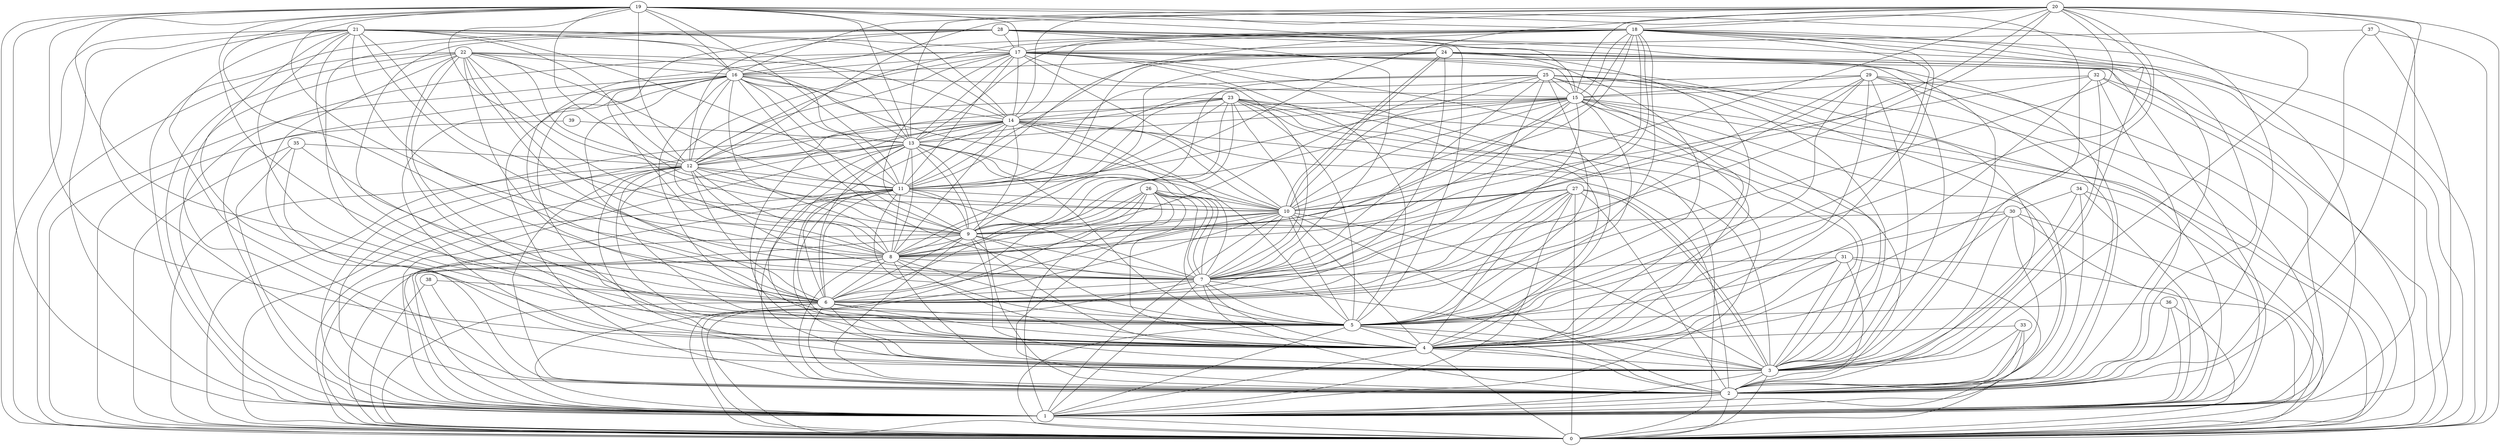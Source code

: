 graph G {
0;
1;
2;
3;
4;
5;
6;
7;
8;
9;
10;
11;
12;
13;
14;
15;
16;
17;
18;
19;
20;
21;
22;
23;
24;
25;
26;
27;
28;
29;
30;
31;
32;
33;
34;
35;
36;
37;
38;
39;
39--13 ;
39--0 ;
38--6 ;
38--0 ;
38--1 ;
37--17 ;
37--2 ;
37--1 ;
37--0 ;
36--5 ;
36--0 ;
36--2 ;
36--1 ;
35--6 ;
35--12 ;
35--1 ;
35--2 ;
35--0 ;
34--2 ;
34--0 ;
34--30 ;
34--1 ;
34--3 ;
33--4 ;
33--0 ;
33--2 ;
33--1 ;
33--3 ;
32--15 ;
32--10 ;
32--1 ;
32--4 ;
32--2 ;
32--0 ;
32--3 ;
31--7 ;
31--5 ;
31--2 ;
31--1 ;
31--0 ;
31--3 ;
31--4 ;
30--4 ;
30--9 ;
30--2 ;
30--1 ;
30--5 ;
30--0 ;
30--3 ;
29--11 ;
29--5 ;
29--3 ;
29--15 ;
29--1 ;
29--7 ;
29--2 ;
29--0 ;
29--6 ;
29--4 ;
28--7 ;
28--8 ;
28--17 ;
28--4 ;
28--12 ;
28--3 ;
28--2 ;
28--6 ;
28--0 ;
28--1 ;
28--5 ;
27--1 ;
27--3 ;
27--10 ;
27--10 ;
27--3 ;
27--2 ;
27--6 ;
27--0 ;
27--5 ;
27--4 ;
27--7 ;
26--0 ;
26--10 ;
26--7 ;
26--7 ;
26--8 ;
26--6 ;
26--1 ;
26--5 ;
26--4 ;
26--2 ;
26--9 ;
25--8 ;
25--11 ;
25--10 ;
25--1 ;
25--7 ;
25--9 ;
25--15 ;
25--5 ;
25--2 ;
25--6 ;
25--4 ;
25--3 ;
25--0 ;
24--16 ;
24--3 ;
24--4 ;
24--5 ;
24--10 ;
24--10 ;
24--9 ;
24--6 ;
24--0 ;
24--2 ;
24--11 ;
24--8 ;
24--1 ;
23--4 ;
23--9 ;
23--7 ;
23--8 ;
23--14 ;
23--11 ;
23--3 ;
23--12 ;
23--0 ;
23--13 ;
23--2 ;
23--6 ;
23--5 ;
23--1 ;
22--1 ;
22--3 ;
22--14 ;
22--2 ;
22--9 ;
22--5 ;
22--8 ;
22--16 ;
22--6 ;
22--13 ;
22--4 ;
22--7 ;
22--0 ;
22--12 ;
22--11 ;
21--17 ;
21--6 ;
21--7 ;
21--9 ;
21--0 ;
21--13 ;
21--2 ;
21--3 ;
21--1 ;
21--8 ;
21--12 ;
21--4 ;
21--14 ;
21--16 ;
21--5 ;
21--11 ;
20--6 ;
20--5 ;
20--14 ;
20--16 ;
20--7 ;
20--1 ;
20--13 ;
20--8 ;
20--0 ;
20--3 ;
20--4 ;
20--18 ;
20--12 ;
20--9 ;
20--2 ;
20--15 ;
20--11 ;
19--11 ;
19--18 ;
19--0 ;
19--2 ;
19--4 ;
19--5 ;
19--7 ;
19--6 ;
19--3 ;
19--10 ;
19--17 ;
19--16 ;
19--1 ;
19--9 ;
19--8 ;
19--15 ;
19--12 ;
19--14 ;
19--13 ;
18--9 ;
18--0 ;
18--8 ;
18--13 ;
18--17 ;
18--14 ;
18--6 ;
18--11 ;
18--10 ;
18--15 ;
18--7 ;
18--1 ;
18--3 ;
18--12 ;
18--16 ;
18--4 ;
18--5 ;
18--2 ;
17--15 ;
17--4 ;
17--6 ;
17--2 ;
17--9 ;
17--10 ;
17--7 ;
17--0 ;
17--8 ;
17--5 ;
17--11 ;
17--1 ;
17--16 ;
17--12 ;
17--3 ;
17--13 ;
17--14 ;
16--3 ;
16--1 ;
16--15 ;
16--4 ;
16--2 ;
16--10 ;
16--11 ;
16--12 ;
16--9 ;
16--0 ;
16--14 ;
16--6 ;
16--8 ;
16--5 ;
16--13 ;
16--7 ;
15--0 ;
15--14 ;
15--5 ;
15--10 ;
15--8 ;
15--12 ;
15--4 ;
15--13 ;
15--2 ;
15--1 ;
15--6 ;
15--11 ;
15--7 ;
15--3 ;
15--9 ;
14--4 ;
14--1 ;
14--3 ;
14--12 ;
14--5 ;
14--7 ;
14--9 ;
14--10 ;
14--6 ;
14--11 ;
14--13 ;
14--2 ;
14--0 ;
14--8 ;
13--12 ;
13--5 ;
13--3 ;
13--7 ;
13--4 ;
13--2 ;
13--0 ;
13--6 ;
13--10 ;
13--1 ;
13--9 ;
13--11 ;
13--8 ;
12--1 ;
12--7 ;
12--0 ;
12--3 ;
12--9 ;
12--8 ;
12--6 ;
12--2 ;
12--4 ;
12--5 ;
12--10 ;
12--11 ;
11--6 ;
11--9 ;
11--5 ;
11--2 ;
11--3 ;
11--0 ;
11--1 ;
11--10 ;
11--4 ;
11--8 ;
11--7 ;
10--8 ;
10--0 ;
10--2 ;
10--7 ;
10--1 ;
10--4 ;
10--5 ;
10--3 ;
10--9 ;
10--6 ;
9--4 ;
9--3 ;
9--8 ;
9--7 ;
9--2 ;
9--0 ;
9--1 ;
9--5 ;
9--6 ;
8--6 ;
8--5 ;
8--0 ;
8--4 ;
8--1 ;
8--2 ;
8--3 ;
8--7 ;
7--4 ;
7--0 ;
7--5 ;
7--6 ;
7--2 ;
7--3 ;
7--1 ;
6--2 ;
6--0 ;
6--3 ;
6--4 ;
6--5 ;
6--1 ;
5--0 ;
5--4 ;
5--1 ;
5--2 ;
5--3 ;
4--2 ;
4--3 ;
4--1 ;
4--0 ;
3--1 ;
3--2 ;
3--0 ;
2--0 ;
2--1 ;
1--0 ;
}
